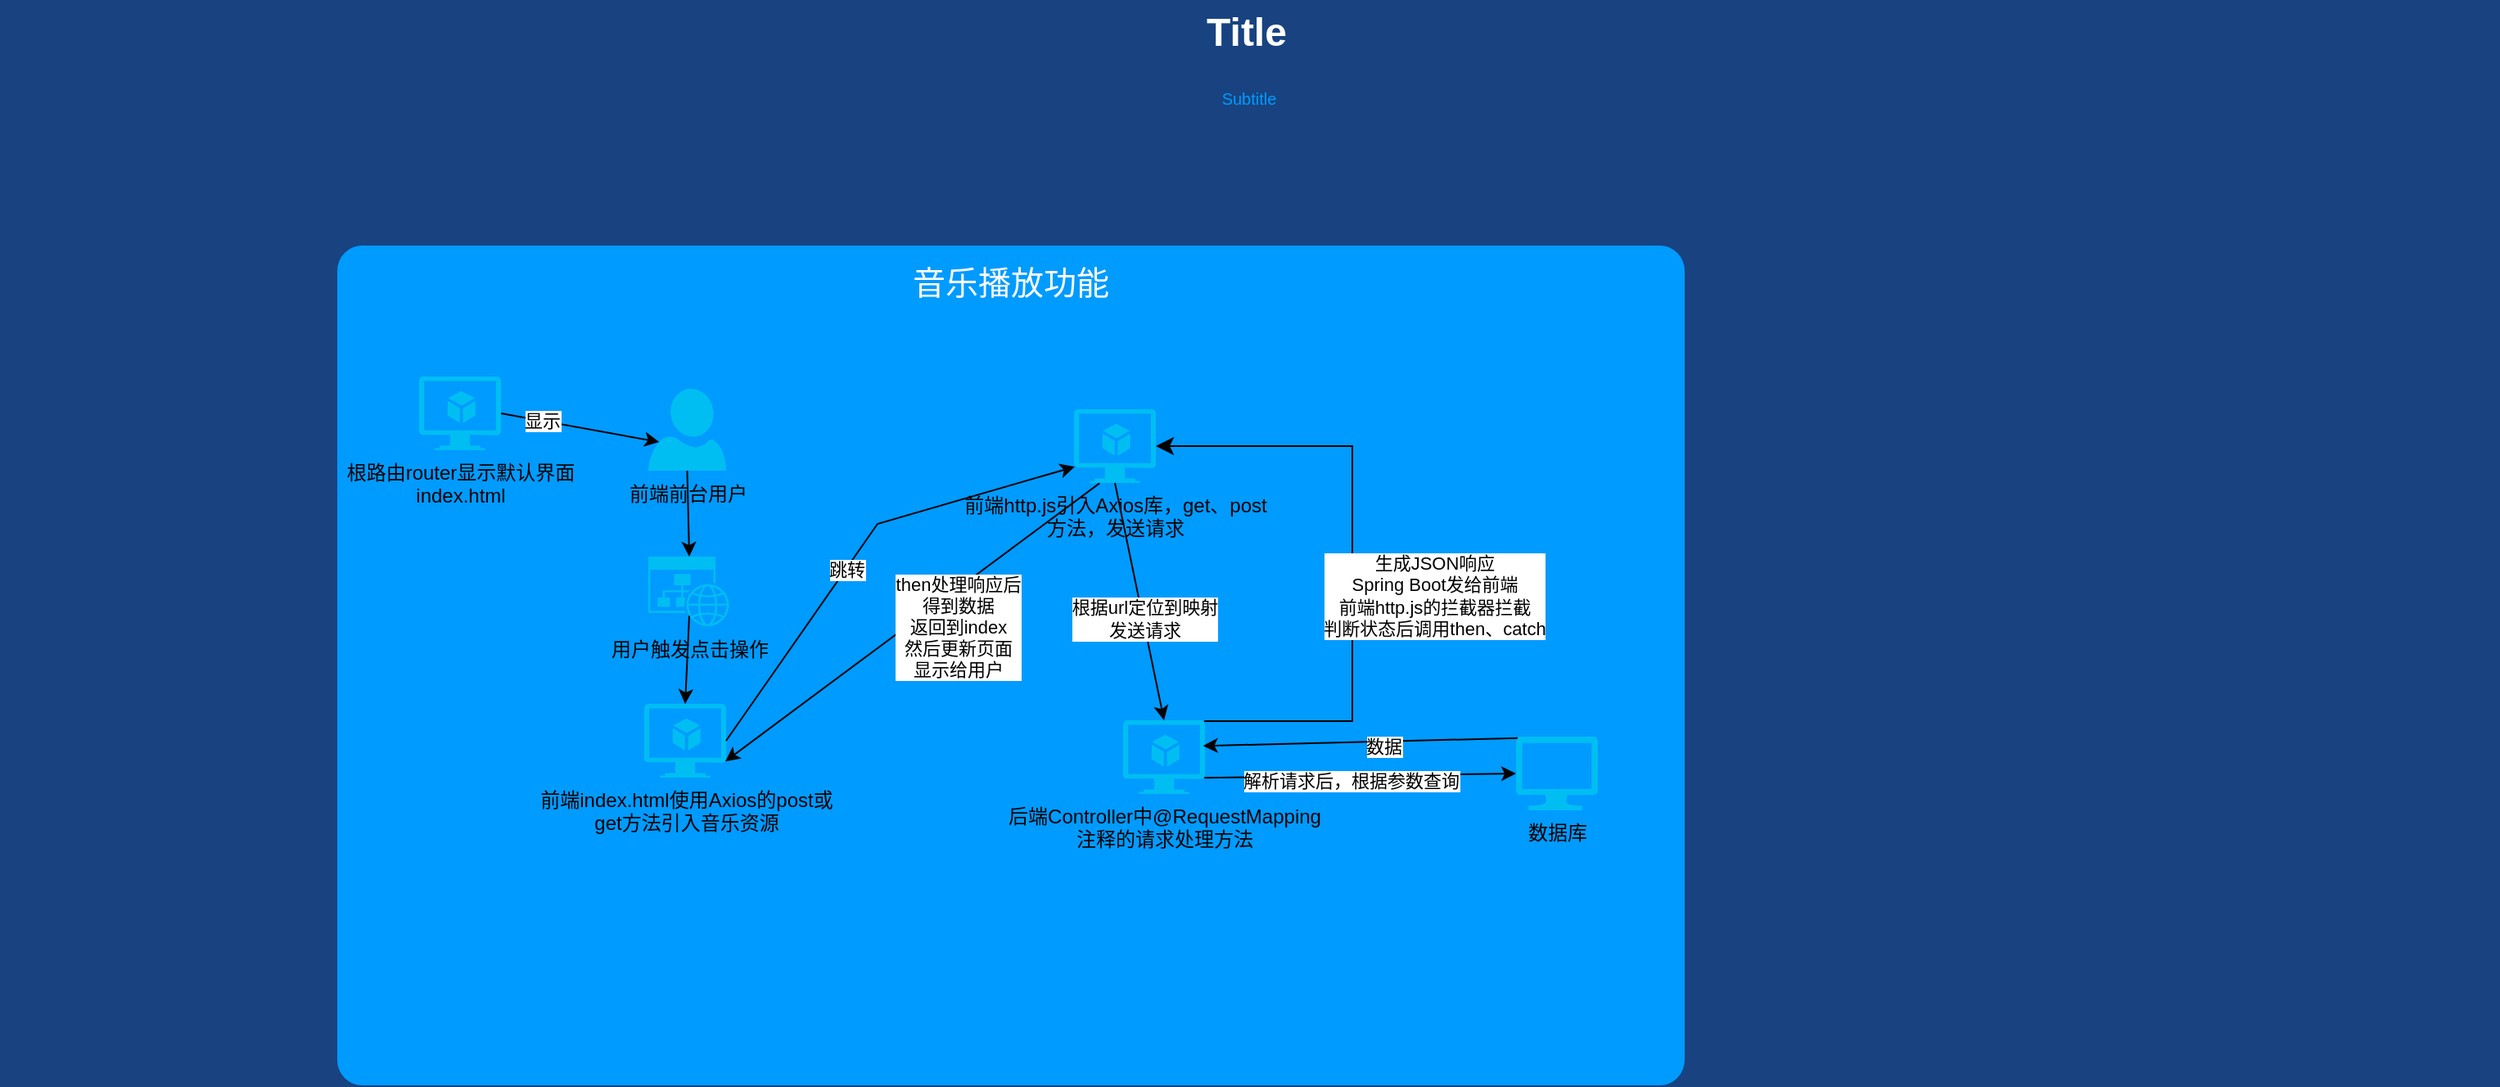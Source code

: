<mxfile version="21.3.4" type="github">
  <diagram name="Page-1" id="7a6c530e-6e37-e111-ec74-82921da8cc10">
    <mxGraphModel dx="848" dy="590" grid="1" gridSize="10" guides="1" tooltips="1" connect="1" arrows="1" fold="1" page="1" pageScale="1.5" pageWidth="1169" pageHeight="826" background="#184380" math="0" shadow="0">
      <root>
        <mxCell id="0" style=";html=1;" />
        <mxCell id="1" style=";html=1;" parent="0" />
        <mxCell id="23046e2b9bb16c14-116" value="音乐播放功能" style="whiteSpace=wrap;html=1;rounded=1;shadow=0;strokeColor=none;strokeWidth=2;fillColor=#009BFF;fontSize=20;fontColor=#FFFFFF;align=center;arcSize=3;verticalAlign=top;spacingTop=4;" parent="1" vertex="1">
          <mxGeometry x="320" y="190" width="823" height="513" as="geometry" />
        </mxCell>
        <mxCell id="23046e2b9bb16c14-113" value="Title" style="text;strokeColor=none;fillColor=none;html=1;fontSize=24;fontStyle=1;verticalAlign=middle;align=center;rounded=0;shadow=0;fontColor=#FFFFFF;" parent="1" vertex="1">
          <mxGeometry x="120" y="40" width="1510" height="40" as="geometry" />
        </mxCell>
        <mxCell id="23046e2b9bb16c14-114" value="Subtitle" style="text;html=1;strokeColor=none;fillColor=none;align=center;verticalAlign=middle;whiteSpace=wrap;rounded=0;shadow=0;fontSize=10;fontColor=#009BFF;" parent="1" vertex="1">
          <mxGeometry x="114" y="90" width="1526" height="20" as="geometry" />
        </mxCell>
        <mxCell id="mUGvF_4ZVI9koeZy_SU8-1" value="根路由router显示默认界面&lt;br&gt;index.html" style="verticalLabelPosition=bottom;html=1;verticalAlign=top;align=center;strokeColor=none;fillColor=#00BEF2;shape=mxgraph.azure.virtual_machine_feature;pointerEvents=1;" vertex="1" parent="1">
          <mxGeometry x="370" y="270" width="50" height="45" as="geometry" />
        </mxCell>
        <mxCell id="mUGvF_4ZVI9koeZy_SU8-2" value="前端前台用户" style="verticalLabelPosition=bottom;html=1;verticalAlign=top;align=center;strokeColor=none;fillColor=#00BEF2;shape=mxgraph.azure.user;" vertex="1" parent="1">
          <mxGeometry x="510" y="277.5" width="47.5" height="50" as="geometry" />
        </mxCell>
        <mxCell id="mUGvF_4ZVI9koeZy_SU8-3" value="" style="endArrow=classic;html=1;rounded=0;exitX=1;exitY=0.5;exitDx=0;exitDy=0;exitPerimeter=0;entryX=0.14;entryY=0.65;entryDx=0;entryDy=0;entryPerimeter=0;" edge="1" parent="1" source="mUGvF_4ZVI9koeZy_SU8-1" target="mUGvF_4ZVI9koeZy_SU8-2">
          <mxGeometry width="50" height="50" relative="1" as="geometry">
            <mxPoint x="530" y="420" as="sourcePoint" />
            <mxPoint x="580" y="370" as="targetPoint" />
          </mxGeometry>
        </mxCell>
        <mxCell id="mUGvF_4ZVI9koeZy_SU8-20" value="显示" style="edgeLabel;html=1;align=center;verticalAlign=middle;resizable=0;points=[];" vertex="1" connectable="0" parent="mUGvF_4ZVI9koeZy_SU8-3">
          <mxGeometry x="-0.496" relative="1" as="geometry">
            <mxPoint as="offset" />
          </mxGeometry>
        </mxCell>
        <mxCell id="mUGvF_4ZVI9koeZy_SU8-4" value="用户触发点击操作" style="verticalLabelPosition=bottom;html=1;verticalAlign=top;align=center;strokeColor=none;fillColor=#00BEF2;shape=mxgraph.azure.website_generic;pointerEvents=1;" vertex="1" parent="1">
          <mxGeometry x="510" y="380" width="50" height="42.5" as="geometry" />
        </mxCell>
        <mxCell id="mUGvF_4ZVI9koeZy_SU8-5" value="" style="endArrow=classic;html=1;rounded=0;exitX=0.5;exitY=1;exitDx=0;exitDy=0;exitPerimeter=0;entryX=0.5;entryY=0;entryDx=0;entryDy=0;entryPerimeter=0;" edge="1" parent="1" source="mUGvF_4ZVI9koeZy_SU8-2" target="mUGvF_4ZVI9koeZy_SU8-4">
          <mxGeometry width="50" height="50" relative="1" as="geometry">
            <mxPoint x="770" y="430" as="sourcePoint" />
            <mxPoint x="820" y="380" as="targetPoint" />
          </mxGeometry>
        </mxCell>
        <mxCell id="mUGvF_4ZVI9koeZy_SU8-6" value="前端index.html使用Axios的post或&lt;br&gt;get方法引入音乐资源" style="verticalLabelPosition=bottom;html=1;verticalAlign=top;align=center;strokeColor=none;fillColor=#00BEF2;shape=mxgraph.azure.virtual_machine_feature;pointerEvents=1;" vertex="1" parent="1">
          <mxGeometry x="507.5" y="470" width="50" height="45" as="geometry" />
        </mxCell>
        <mxCell id="mUGvF_4ZVI9koeZy_SU8-7" value="" style="endArrow=classic;html=1;rounded=0;exitX=0.5;exitY=0.85;exitDx=0;exitDy=0;exitPerimeter=0;entryX=0.5;entryY=0;entryDx=0;entryDy=0;entryPerimeter=0;" edge="1" parent="1" source="mUGvF_4ZVI9koeZy_SU8-4" target="mUGvF_4ZVI9koeZy_SU8-6">
          <mxGeometry width="50" height="50" relative="1" as="geometry">
            <mxPoint x="810" y="490" as="sourcePoint" />
            <mxPoint x="860" y="440" as="targetPoint" />
          </mxGeometry>
        </mxCell>
        <mxCell id="mUGvF_4ZVI9koeZy_SU8-8" value="前端http.js引入Axios库，get、post&lt;br&gt;方法，发送请求" style="verticalLabelPosition=bottom;html=1;verticalAlign=top;align=center;strokeColor=none;fillColor=#00BEF2;shape=mxgraph.azure.virtual_machine_feature;pointerEvents=1;" vertex="1" parent="1">
          <mxGeometry x="770" y="290" width="50" height="45" as="geometry" />
        </mxCell>
        <mxCell id="mUGvF_4ZVI9koeZy_SU8-9" value="" style="endArrow=classic;html=1;rounded=0;entryX=0.01;entryY=0.78;entryDx=0;entryDy=0;entryPerimeter=0;exitX=1;exitY=0.5;exitDx=0;exitDy=0;exitPerimeter=0;" edge="1" parent="1" source="mUGvF_4ZVI9koeZy_SU8-6" target="mUGvF_4ZVI9koeZy_SU8-8">
          <mxGeometry width="50" height="50" relative="1" as="geometry">
            <mxPoint x="660" y="570" as="sourcePoint" />
            <mxPoint x="710" y="520" as="targetPoint" />
            <Array as="points">
              <mxPoint x="650" y="360" />
            </Array>
          </mxGeometry>
        </mxCell>
        <mxCell id="mUGvF_4ZVI9koeZy_SU8-21" value="跳转" style="edgeLabel;html=1;align=center;verticalAlign=middle;resizable=0;points=[];" vertex="1" connectable="0" parent="mUGvF_4ZVI9koeZy_SU8-9">
          <mxGeometry x="-0.109" relative="1" as="geometry">
            <mxPoint as="offset" />
          </mxGeometry>
        </mxCell>
        <mxCell id="mUGvF_4ZVI9koeZy_SU8-10" value="后端Controller中@RequestMapping&lt;br&gt;注释的请求处理方法" style="verticalLabelPosition=bottom;html=1;verticalAlign=top;align=center;strokeColor=none;fillColor=#00BEF2;shape=mxgraph.azure.virtual_machine_feature;pointerEvents=1;" vertex="1" parent="1">
          <mxGeometry x="800" y="480" width="50" height="45" as="geometry" />
        </mxCell>
        <mxCell id="mUGvF_4ZVI9koeZy_SU8-11" value="" style="endArrow=classic;html=1;rounded=0;exitX=0.5;exitY=1;exitDx=0;exitDy=0;exitPerimeter=0;entryX=0.5;entryY=0;entryDx=0;entryDy=0;entryPerimeter=0;" edge="1" parent="1" source="mUGvF_4ZVI9koeZy_SU8-8" target="mUGvF_4ZVI9koeZy_SU8-10">
          <mxGeometry width="50" height="50" relative="1" as="geometry">
            <mxPoint x="840" y="450" as="sourcePoint" />
            <mxPoint x="890" y="400" as="targetPoint" />
          </mxGeometry>
        </mxCell>
        <mxCell id="mUGvF_4ZVI9koeZy_SU8-15" value="根据url定位到映射&lt;br&gt;发送请求" style="edgeLabel;html=1;align=center;verticalAlign=middle;resizable=0;points=[];" vertex="1" connectable="0" parent="mUGvF_4ZVI9koeZy_SU8-11">
          <mxGeometry x="0.138" y="1" relative="1" as="geometry">
            <mxPoint as="offset" />
          </mxGeometry>
        </mxCell>
        <mxCell id="mUGvF_4ZVI9koeZy_SU8-12" value="数据库" style="verticalLabelPosition=bottom;html=1;verticalAlign=top;align=center;strokeColor=none;fillColor=#00BEF2;shape=mxgraph.azure.computer;pointerEvents=1;" vertex="1" parent="1">
          <mxGeometry x="1040" y="490" width="50" height="45" as="geometry" />
        </mxCell>
        <mxCell id="mUGvF_4ZVI9koeZy_SU8-13" value="" style="endArrow=classic;html=1;rounded=0;exitX=0.99;exitY=0.78;exitDx=0;exitDy=0;exitPerimeter=0;entryX=0;entryY=0.5;entryDx=0;entryDy=0;entryPerimeter=0;" edge="1" parent="1" source="mUGvF_4ZVI9koeZy_SU8-10" target="mUGvF_4ZVI9koeZy_SU8-12">
          <mxGeometry width="50" height="50" relative="1" as="geometry">
            <mxPoint x="880" y="440" as="sourcePoint" />
            <mxPoint x="930" y="390" as="targetPoint" />
          </mxGeometry>
        </mxCell>
        <mxCell id="mUGvF_4ZVI9koeZy_SU8-14" value="解析请求后，根据参数查询" style="edgeLabel;html=1;align=center;verticalAlign=middle;resizable=0;points=[];" vertex="1" connectable="0" parent="mUGvF_4ZVI9koeZy_SU8-13">
          <mxGeometry x="0.122" y="-3" relative="1" as="geometry">
            <mxPoint x="-18" as="offset" />
          </mxGeometry>
        </mxCell>
        <mxCell id="mUGvF_4ZVI9koeZy_SU8-16" value="" style="endArrow=classic;html=1;rounded=0;exitX=0.02;exitY=0.02;exitDx=0;exitDy=0;exitPerimeter=0;entryX=0.976;entryY=0.347;entryDx=0;entryDy=0;entryPerimeter=0;" edge="1" parent="1" source="mUGvF_4ZVI9koeZy_SU8-12" target="mUGvF_4ZVI9koeZy_SU8-10">
          <mxGeometry width="50" height="50" relative="1" as="geometry">
            <mxPoint x="870" y="450" as="sourcePoint" />
            <mxPoint x="920" y="400" as="targetPoint" />
          </mxGeometry>
        </mxCell>
        <mxCell id="mUGvF_4ZVI9koeZy_SU8-17" value="数据" style="edgeLabel;html=1;align=center;verticalAlign=middle;resizable=0;points=[];" vertex="1" connectable="0" parent="mUGvF_4ZVI9koeZy_SU8-16">
          <mxGeometry x="-0.141" y="3" relative="1" as="geometry">
            <mxPoint as="offset" />
          </mxGeometry>
        </mxCell>
        <mxCell id="mUGvF_4ZVI9koeZy_SU8-22" value="" style="edgeStyle=elbowEdgeStyle;elbow=vertical;endArrow=classic;html=1;curved=0;rounded=0;endSize=8;startSize=8;exitX=0.99;exitY=0.01;exitDx=0;exitDy=0;exitPerimeter=0;entryX=1;entryY=0.5;entryDx=0;entryDy=0;entryPerimeter=0;" edge="1" parent="1" source="mUGvF_4ZVI9koeZy_SU8-10" target="mUGvF_4ZVI9koeZy_SU8-8">
          <mxGeometry width="50" height="50" relative="1" as="geometry">
            <mxPoint x="900" y="430" as="sourcePoint" />
            <mxPoint x="950" y="380" as="targetPoint" />
            <Array as="points">
              <mxPoint x="940" y="360" />
              <mxPoint x="900" y="380" />
            </Array>
          </mxGeometry>
        </mxCell>
        <mxCell id="mUGvF_4ZVI9koeZy_SU8-23" value="生成JSON响应&lt;br&gt;Spring Boot发给前端&lt;br&gt;前端http.js的拦截器拦截&lt;br&gt;判断状态后调用then、catch" style="edgeLabel;html=1;align=center;verticalAlign=middle;resizable=0;points=[];" vertex="1" connectable="0" parent="mUGvF_4ZVI9koeZy_SU8-22">
          <mxGeometry x="0.056" y="-1" relative="1" as="geometry">
            <mxPoint x="49" y="33" as="offset" />
          </mxGeometry>
        </mxCell>
        <mxCell id="mUGvF_4ZVI9koeZy_SU8-24" value="" style="endArrow=classic;html=1;rounded=0;exitX=0.312;exitY=1.004;exitDx=0;exitDy=0;exitPerimeter=0;entryX=0.99;entryY=0.78;entryDx=0;entryDy=0;entryPerimeter=0;" edge="1" parent="1" source="mUGvF_4ZVI9koeZy_SU8-8" target="mUGvF_4ZVI9koeZy_SU8-6">
          <mxGeometry width="50" height="50" relative="1" as="geometry">
            <mxPoint x="700" y="520" as="sourcePoint" />
            <mxPoint x="750" y="470" as="targetPoint" />
          </mxGeometry>
        </mxCell>
        <mxCell id="mUGvF_4ZVI9koeZy_SU8-25" value="then处理响应后&lt;br&gt;得到数据&lt;br&gt;返回到index&lt;br&gt;然后更新页面&lt;br&gt;显示给用户" style="edgeLabel;html=1;align=center;verticalAlign=middle;resizable=0;points=[];" vertex="1" connectable="0" parent="mUGvF_4ZVI9koeZy_SU8-24">
          <mxGeometry x="-0.144" y="3" relative="1" as="geometry">
            <mxPoint x="9" y="12" as="offset" />
          </mxGeometry>
        </mxCell>
      </root>
    </mxGraphModel>
  </diagram>
</mxfile>
